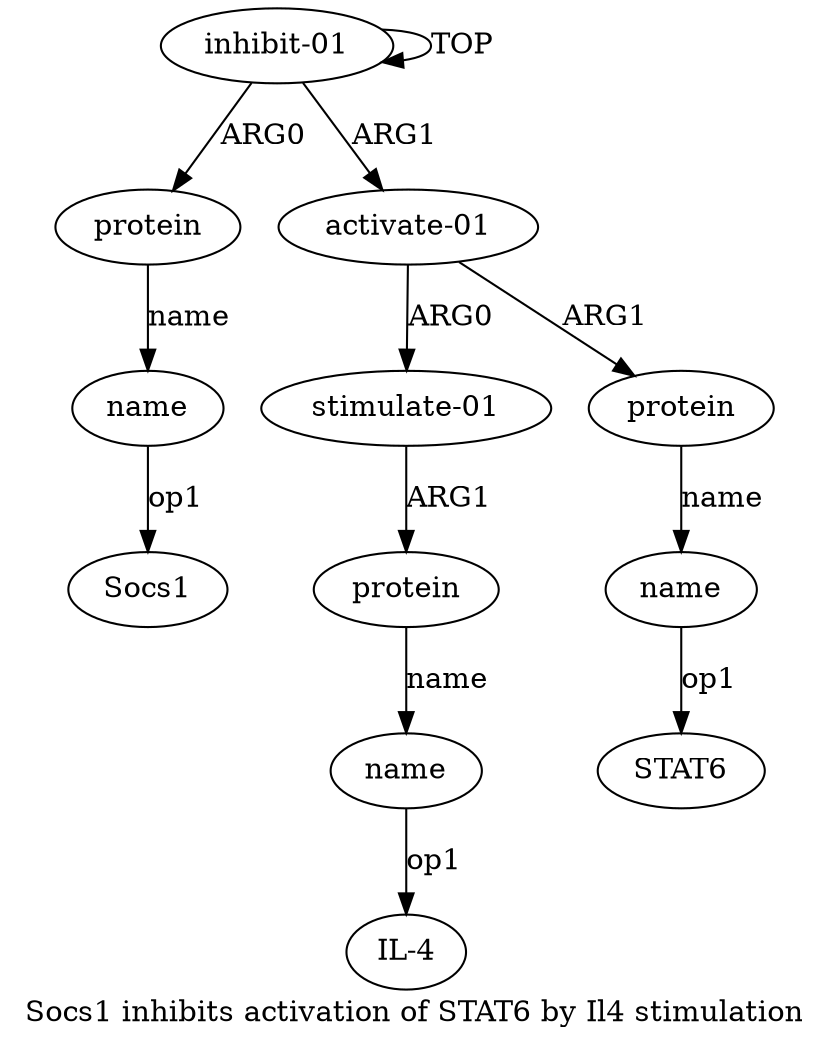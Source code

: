 digraph  {
	graph [label="Socs1 inhibits activation of STAT6 by Il4 stimulation"];
	node [label="\N"];
	"a2 Socs1"	 [color=black,
		gold_ind=-1,
		gold_label=Socs1,
		label=Socs1,
		test_ind=-1,
		test_label=Socs1];
	"a6 IL-4"	 [color=black,
		gold_ind=-1,
		gold_label="IL-4",
		label="IL-4",
		test_ind=-1,
		test_label="IL-4"];
	"a8 STAT6"	 [color=black,
		gold_ind=-1,
		gold_label=STAT6,
		label=STAT6,
		test_ind=-1,
		test_label=STAT6];
	a1	 [color=black,
		gold_ind=1,
		gold_label=protein,
		label=protein,
		test_ind=1,
		test_label=protein];
	a2	 [color=black,
		gold_ind=2,
		gold_label=name,
		label=name,
		test_ind=2,
		test_label=name];
	a1 -> a2 [key=0,
	color=black,
	gold_label=name,
	label=name,
	test_label=name];
a0 [color=black,
	gold_ind=0,
	gold_label="inhibit-01",
	label="inhibit-01",
	test_ind=0,
	test_label="inhibit-01"];
a0 -> a1 [key=0,
color=black,
gold_label=ARG0,
label=ARG0,
test_label=ARG0];
a0 -> a0 [key=0,
color=black,
gold_label=TOP,
label=TOP,
test_label=TOP];
a3 [color=black,
gold_ind=3,
gold_label="activate-01",
label="activate-01",
test_ind=3,
test_label="activate-01"];
a0 -> a3 [key=0,
color=black,
gold_label=ARG1,
label=ARG1,
test_label=ARG1];
a4 [color=black,
gold_ind=4,
gold_label="stimulate-01",
label="stimulate-01",
test_ind=4,
test_label="stimulate-01"];
a3 -> a4 [key=0,
color=black,
gold_label=ARG0,
label=ARG0,
test_label=ARG0];
a7 [color=black,
gold_ind=7,
gold_label=protein,
label=protein,
test_ind=7,
test_label=protein];
a3 -> a7 [key=0,
color=black,
gold_label=ARG1,
label=ARG1,
test_label=ARG1];
a2 -> "a2 Socs1" [key=0,
color=black,
gold_label=op1,
label=op1,
test_label=op1];
a5 [color=black,
gold_ind=5,
gold_label=protein,
label=protein,
test_ind=5,
test_label=protein];
a6 [color=black,
gold_ind=6,
gold_label=name,
label=name,
test_ind=6,
test_label=name];
a5 -> a6 [key=0,
color=black,
gold_label=name,
label=name,
test_label=name];
a4 -> a5 [key=0,
color=black,
gold_label=ARG1,
label=ARG1,
test_label=ARG1];
a8 [color=black,
gold_ind=8,
gold_label=name,
label=name,
test_ind=8,
test_label=name];
a7 -> a8 [key=0,
color=black,
gold_label=name,
label=name,
test_label=name];
a6 -> "a6 IL-4" [key=0,
color=black,
gold_label=op1,
label=op1,
test_label=op1];
a8 -> "a8 STAT6" [key=0,
color=black,
gold_label=op1,
label=op1,
test_label=op1];
}
